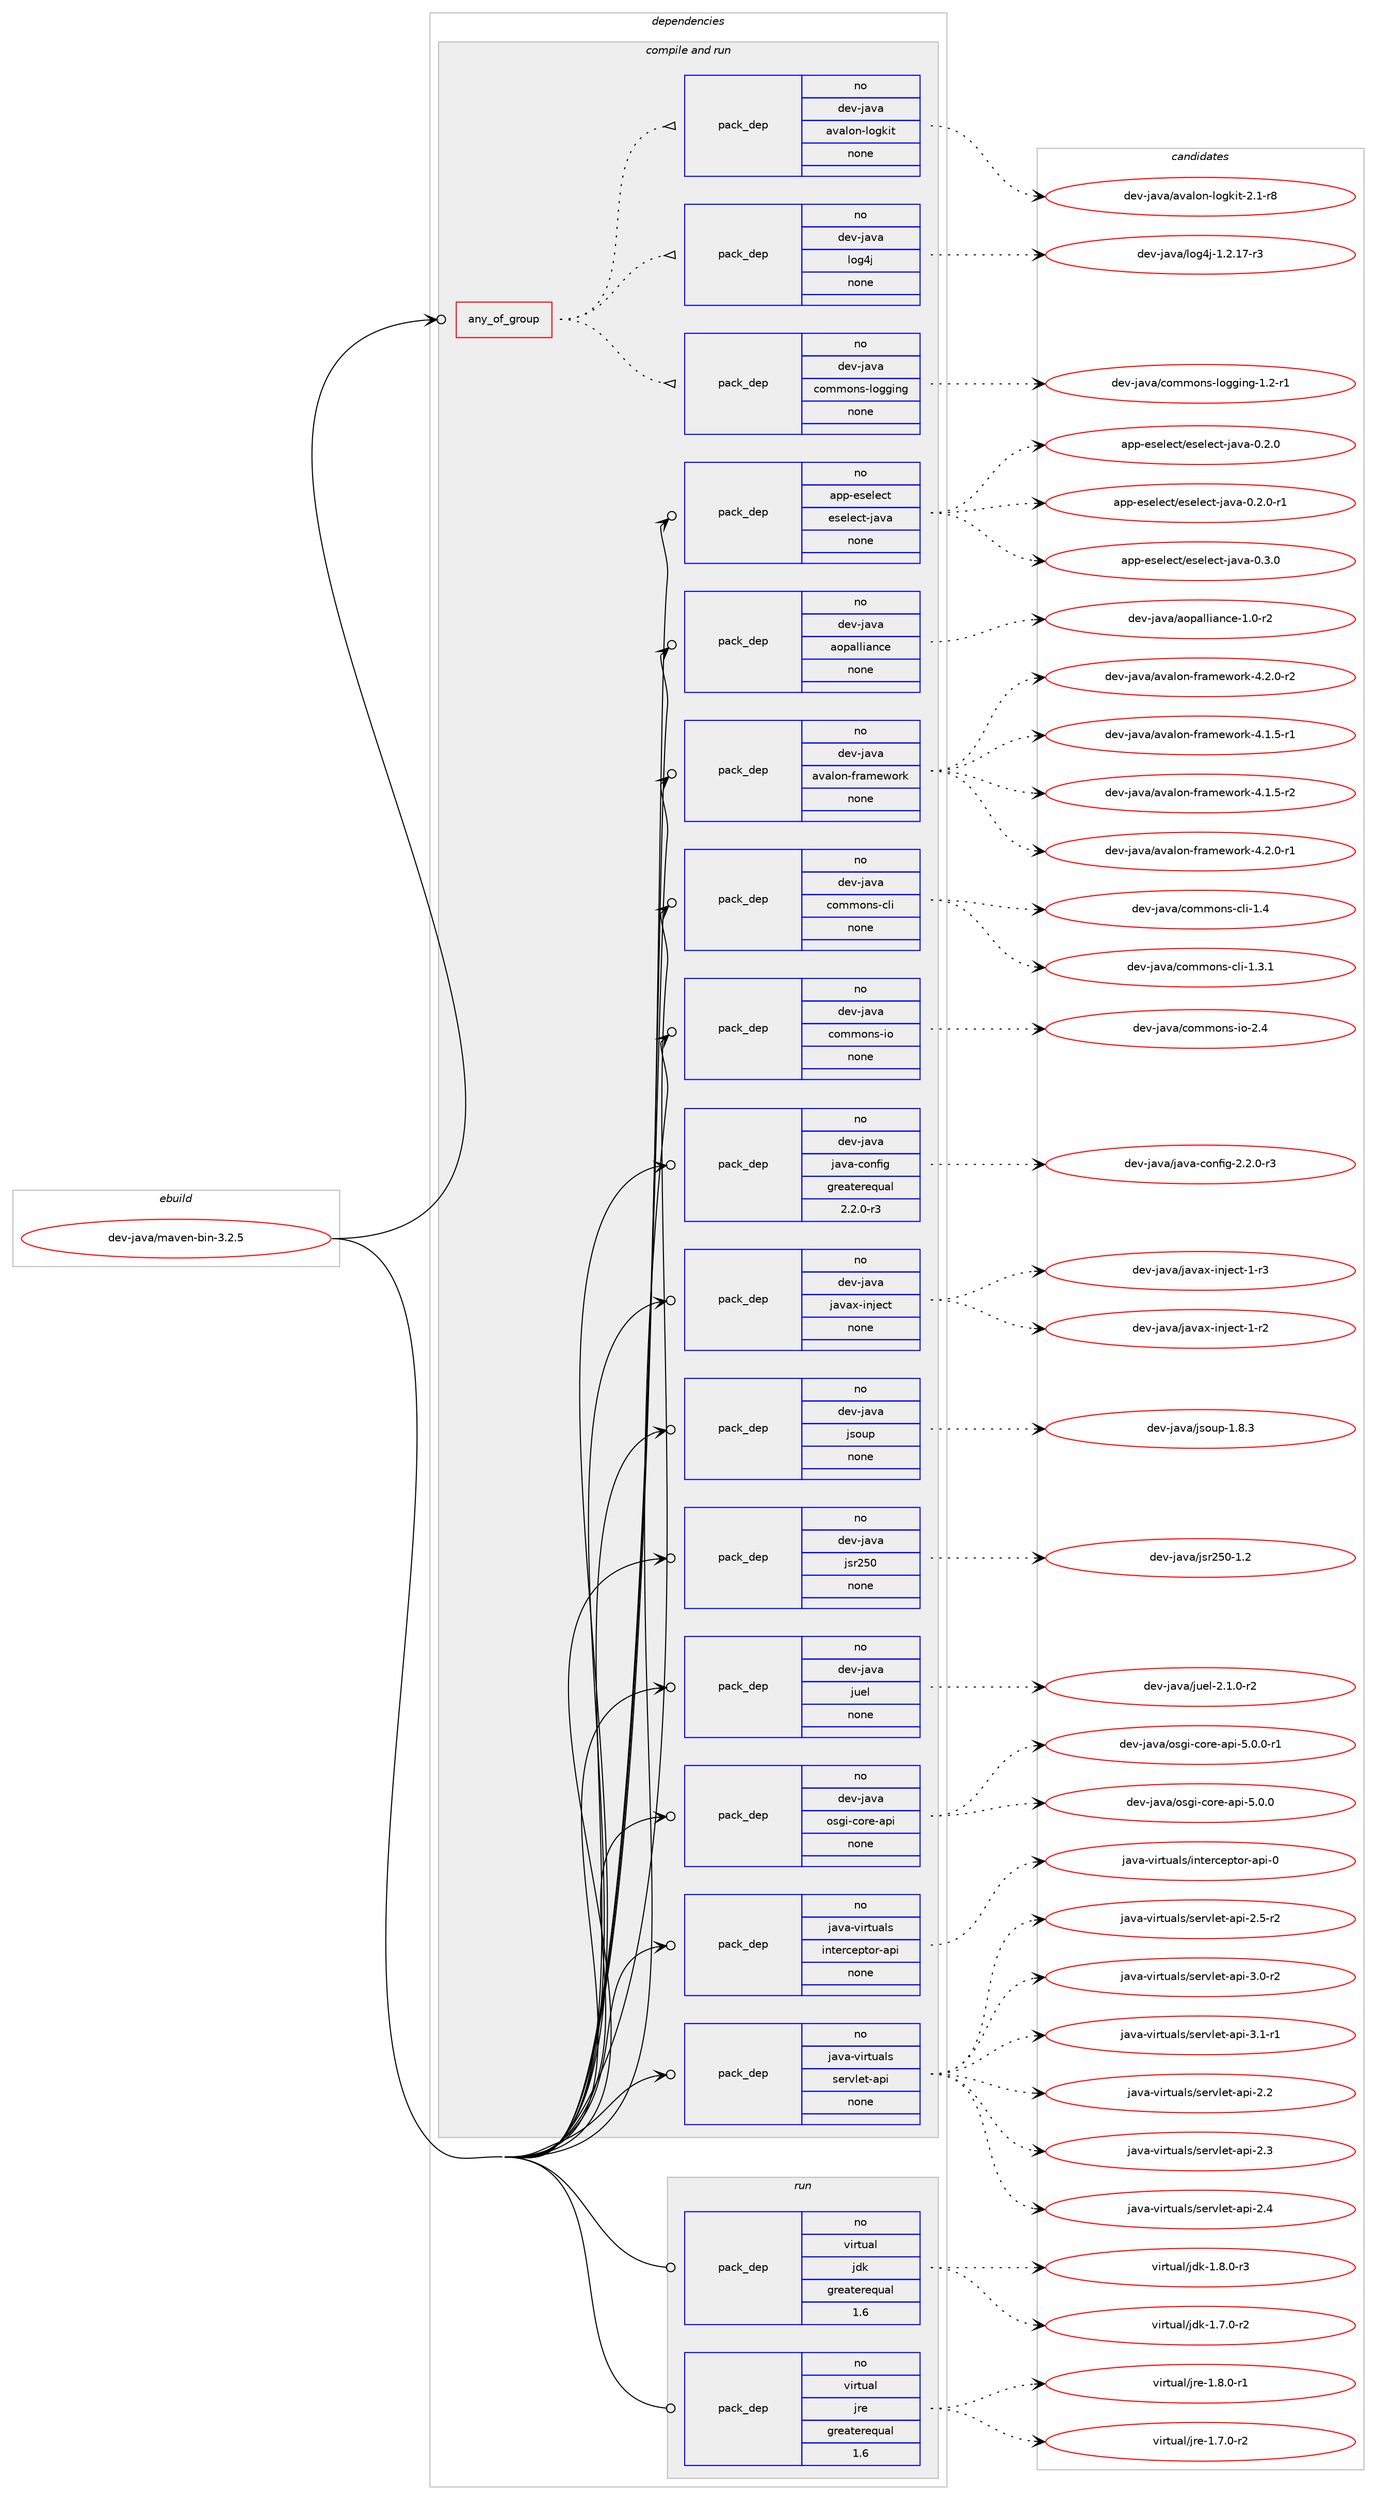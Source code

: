 digraph prolog {

# *************
# Graph options
# *************

newrank=true;
concentrate=true;
compound=true;
graph [rankdir=LR,fontname=Helvetica,fontsize=10,ranksep=1.5];#, ranksep=2.5, nodesep=0.2];
edge  [arrowhead=vee];
node  [fontname=Helvetica,fontsize=10];

# **********
# The ebuild
# **********

subgraph cluster_leftcol {
color=gray;
rank=same;
label=<<i>ebuild</i>>;
id [label="dev-java/maven-bin-3.2.5", color=red, width=4, href="../dev-java/maven-bin-3.2.5.svg"];
}

# ****************
# The dependencies
# ****************

subgraph cluster_midcol {
color=gray;
label=<<i>dependencies</i>>;
subgraph cluster_compile {
fillcolor="#eeeeee";
style=filled;
label=<<i>compile</i>>;
}
subgraph cluster_compileandrun {
fillcolor="#eeeeee";
style=filled;
label=<<i>compile and run</i>>;
subgraph any2998 {
dependency103197 [label=<<TABLE BORDER="0" CELLBORDER="1" CELLSPACING="0" CELLPADDING="4"><TR><TD CELLPADDING="10">any_of_group</TD></TR></TABLE>>, shape=none, color=red];subgraph pack77792 {
dependency103198 [label=<<TABLE BORDER="0" CELLBORDER="1" CELLSPACING="0" CELLPADDING="4" WIDTH="220"><TR><TD ROWSPAN="6" CELLPADDING="30">pack_dep</TD></TR><TR><TD WIDTH="110">no</TD></TR><TR><TD>dev-java</TD></TR><TR><TD>commons-logging</TD></TR><TR><TD>none</TD></TR><TR><TD></TD></TR></TABLE>>, shape=none, color=blue];
}
dependency103197:e -> dependency103198:w [weight=20,style="dotted",arrowhead="oinv"];
subgraph pack77793 {
dependency103199 [label=<<TABLE BORDER="0" CELLBORDER="1" CELLSPACING="0" CELLPADDING="4" WIDTH="220"><TR><TD ROWSPAN="6" CELLPADDING="30">pack_dep</TD></TR><TR><TD WIDTH="110">no</TD></TR><TR><TD>dev-java</TD></TR><TR><TD>log4j</TD></TR><TR><TD>none</TD></TR><TR><TD></TD></TR></TABLE>>, shape=none, color=blue];
}
dependency103197:e -> dependency103199:w [weight=20,style="dotted",arrowhead="oinv"];
subgraph pack77794 {
dependency103200 [label=<<TABLE BORDER="0" CELLBORDER="1" CELLSPACING="0" CELLPADDING="4" WIDTH="220"><TR><TD ROWSPAN="6" CELLPADDING="30">pack_dep</TD></TR><TR><TD WIDTH="110">no</TD></TR><TR><TD>dev-java</TD></TR><TR><TD>avalon-logkit</TD></TR><TR><TD>none</TD></TR><TR><TD></TD></TR></TABLE>>, shape=none, color=blue];
}
dependency103197:e -> dependency103200:w [weight=20,style="dotted",arrowhead="oinv"];
}
id:e -> dependency103197:w [weight=20,style="solid",arrowhead="odotvee"];
subgraph pack77795 {
dependency103201 [label=<<TABLE BORDER="0" CELLBORDER="1" CELLSPACING="0" CELLPADDING="4" WIDTH="220"><TR><TD ROWSPAN="6" CELLPADDING="30">pack_dep</TD></TR><TR><TD WIDTH="110">no</TD></TR><TR><TD>app-eselect</TD></TR><TR><TD>eselect-java</TD></TR><TR><TD>none</TD></TR><TR><TD></TD></TR></TABLE>>, shape=none, color=blue];
}
id:e -> dependency103201:w [weight=20,style="solid",arrowhead="odotvee"];
subgraph pack77796 {
dependency103202 [label=<<TABLE BORDER="0" CELLBORDER="1" CELLSPACING="0" CELLPADDING="4" WIDTH="220"><TR><TD ROWSPAN="6" CELLPADDING="30">pack_dep</TD></TR><TR><TD WIDTH="110">no</TD></TR><TR><TD>dev-java</TD></TR><TR><TD>aopalliance</TD></TR><TR><TD>none</TD></TR><TR><TD></TD></TR></TABLE>>, shape=none, color=blue];
}
id:e -> dependency103202:w [weight=20,style="solid",arrowhead="odotvee"];
subgraph pack77797 {
dependency103203 [label=<<TABLE BORDER="0" CELLBORDER="1" CELLSPACING="0" CELLPADDING="4" WIDTH="220"><TR><TD ROWSPAN="6" CELLPADDING="30">pack_dep</TD></TR><TR><TD WIDTH="110">no</TD></TR><TR><TD>dev-java</TD></TR><TR><TD>avalon-framework</TD></TR><TR><TD>none</TD></TR><TR><TD></TD></TR></TABLE>>, shape=none, color=blue];
}
id:e -> dependency103203:w [weight=20,style="solid",arrowhead="odotvee"];
subgraph pack77798 {
dependency103204 [label=<<TABLE BORDER="0" CELLBORDER="1" CELLSPACING="0" CELLPADDING="4" WIDTH="220"><TR><TD ROWSPAN="6" CELLPADDING="30">pack_dep</TD></TR><TR><TD WIDTH="110">no</TD></TR><TR><TD>dev-java</TD></TR><TR><TD>commons-cli</TD></TR><TR><TD>none</TD></TR><TR><TD></TD></TR></TABLE>>, shape=none, color=blue];
}
id:e -> dependency103204:w [weight=20,style="solid",arrowhead="odotvee"];
subgraph pack77799 {
dependency103205 [label=<<TABLE BORDER="0" CELLBORDER="1" CELLSPACING="0" CELLPADDING="4" WIDTH="220"><TR><TD ROWSPAN="6" CELLPADDING="30">pack_dep</TD></TR><TR><TD WIDTH="110">no</TD></TR><TR><TD>dev-java</TD></TR><TR><TD>commons-io</TD></TR><TR><TD>none</TD></TR><TR><TD></TD></TR></TABLE>>, shape=none, color=blue];
}
id:e -> dependency103205:w [weight=20,style="solid",arrowhead="odotvee"];
subgraph pack77800 {
dependency103206 [label=<<TABLE BORDER="0" CELLBORDER="1" CELLSPACING="0" CELLPADDING="4" WIDTH="220"><TR><TD ROWSPAN="6" CELLPADDING="30">pack_dep</TD></TR><TR><TD WIDTH="110">no</TD></TR><TR><TD>dev-java</TD></TR><TR><TD>java-config</TD></TR><TR><TD>greaterequal</TD></TR><TR><TD>2.2.0-r3</TD></TR></TABLE>>, shape=none, color=blue];
}
id:e -> dependency103206:w [weight=20,style="solid",arrowhead="odotvee"];
subgraph pack77801 {
dependency103207 [label=<<TABLE BORDER="0" CELLBORDER="1" CELLSPACING="0" CELLPADDING="4" WIDTH="220"><TR><TD ROWSPAN="6" CELLPADDING="30">pack_dep</TD></TR><TR><TD WIDTH="110">no</TD></TR><TR><TD>dev-java</TD></TR><TR><TD>javax-inject</TD></TR><TR><TD>none</TD></TR><TR><TD></TD></TR></TABLE>>, shape=none, color=blue];
}
id:e -> dependency103207:w [weight=20,style="solid",arrowhead="odotvee"];
subgraph pack77802 {
dependency103208 [label=<<TABLE BORDER="0" CELLBORDER="1" CELLSPACING="0" CELLPADDING="4" WIDTH="220"><TR><TD ROWSPAN="6" CELLPADDING="30">pack_dep</TD></TR><TR><TD WIDTH="110">no</TD></TR><TR><TD>dev-java</TD></TR><TR><TD>jsoup</TD></TR><TR><TD>none</TD></TR><TR><TD></TD></TR></TABLE>>, shape=none, color=blue];
}
id:e -> dependency103208:w [weight=20,style="solid",arrowhead="odotvee"];
subgraph pack77803 {
dependency103209 [label=<<TABLE BORDER="0" CELLBORDER="1" CELLSPACING="0" CELLPADDING="4" WIDTH="220"><TR><TD ROWSPAN="6" CELLPADDING="30">pack_dep</TD></TR><TR><TD WIDTH="110">no</TD></TR><TR><TD>dev-java</TD></TR><TR><TD>jsr250</TD></TR><TR><TD>none</TD></TR><TR><TD></TD></TR></TABLE>>, shape=none, color=blue];
}
id:e -> dependency103209:w [weight=20,style="solid",arrowhead="odotvee"];
subgraph pack77804 {
dependency103210 [label=<<TABLE BORDER="0" CELLBORDER="1" CELLSPACING="0" CELLPADDING="4" WIDTH="220"><TR><TD ROWSPAN="6" CELLPADDING="30">pack_dep</TD></TR><TR><TD WIDTH="110">no</TD></TR><TR><TD>dev-java</TD></TR><TR><TD>juel</TD></TR><TR><TD>none</TD></TR><TR><TD></TD></TR></TABLE>>, shape=none, color=blue];
}
id:e -> dependency103210:w [weight=20,style="solid",arrowhead="odotvee"];
subgraph pack77805 {
dependency103211 [label=<<TABLE BORDER="0" CELLBORDER="1" CELLSPACING="0" CELLPADDING="4" WIDTH="220"><TR><TD ROWSPAN="6" CELLPADDING="30">pack_dep</TD></TR><TR><TD WIDTH="110">no</TD></TR><TR><TD>dev-java</TD></TR><TR><TD>osgi-core-api</TD></TR><TR><TD>none</TD></TR><TR><TD></TD></TR></TABLE>>, shape=none, color=blue];
}
id:e -> dependency103211:w [weight=20,style="solid",arrowhead="odotvee"];
subgraph pack77806 {
dependency103212 [label=<<TABLE BORDER="0" CELLBORDER="1" CELLSPACING="0" CELLPADDING="4" WIDTH="220"><TR><TD ROWSPAN="6" CELLPADDING="30">pack_dep</TD></TR><TR><TD WIDTH="110">no</TD></TR><TR><TD>java-virtuals</TD></TR><TR><TD>interceptor-api</TD></TR><TR><TD>none</TD></TR><TR><TD></TD></TR></TABLE>>, shape=none, color=blue];
}
id:e -> dependency103212:w [weight=20,style="solid",arrowhead="odotvee"];
subgraph pack77807 {
dependency103213 [label=<<TABLE BORDER="0" CELLBORDER="1" CELLSPACING="0" CELLPADDING="4" WIDTH="220"><TR><TD ROWSPAN="6" CELLPADDING="30">pack_dep</TD></TR><TR><TD WIDTH="110">no</TD></TR><TR><TD>java-virtuals</TD></TR><TR><TD>servlet-api</TD></TR><TR><TD>none</TD></TR><TR><TD></TD></TR></TABLE>>, shape=none, color=blue];
}
id:e -> dependency103213:w [weight=20,style="solid",arrowhead="odotvee"];
}
subgraph cluster_run {
fillcolor="#eeeeee";
style=filled;
label=<<i>run</i>>;
subgraph pack77808 {
dependency103214 [label=<<TABLE BORDER="0" CELLBORDER="1" CELLSPACING="0" CELLPADDING="4" WIDTH="220"><TR><TD ROWSPAN="6" CELLPADDING="30">pack_dep</TD></TR><TR><TD WIDTH="110">no</TD></TR><TR><TD>virtual</TD></TR><TR><TD>jdk</TD></TR><TR><TD>greaterequal</TD></TR><TR><TD>1.6</TD></TR></TABLE>>, shape=none, color=blue];
}
id:e -> dependency103214:w [weight=20,style="solid",arrowhead="odot"];
subgraph pack77809 {
dependency103215 [label=<<TABLE BORDER="0" CELLBORDER="1" CELLSPACING="0" CELLPADDING="4" WIDTH="220"><TR><TD ROWSPAN="6" CELLPADDING="30">pack_dep</TD></TR><TR><TD WIDTH="110">no</TD></TR><TR><TD>virtual</TD></TR><TR><TD>jre</TD></TR><TR><TD>greaterequal</TD></TR><TR><TD>1.6</TD></TR></TABLE>>, shape=none, color=blue];
}
id:e -> dependency103215:w [weight=20,style="solid",arrowhead="odot"];
}
}

# **************
# The candidates
# **************

subgraph cluster_choices {
rank=same;
color=gray;
label=<<i>candidates</i>>;

subgraph choice77792 {
color=black;
nodesep=1;
choice100101118451069711897479911110910911111011545108111103103105110103454946504511449 [label="dev-java/commons-logging-1.2-r1", color=red, width=4,href="../dev-java/commons-logging-1.2-r1.svg"];
dependency103198:e -> choice100101118451069711897479911110910911111011545108111103103105110103454946504511449:w [style=dotted,weight="100"];
}
subgraph choice77793 {
color=black;
nodesep=1;
choice1001011184510697118974710811110352106454946504649554511451 [label="dev-java/log4j-1.2.17-r3", color=red, width=4,href="../dev-java/log4j-1.2.17-r3.svg"];
dependency103199:e -> choice1001011184510697118974710811110352106454946504649554511451:w [style=dotted,weight="100"];
}
subgraph choice77794 {
color=black;
nodesep=1;
choice10010111845106971189747971189710811111045108111103107105116455046494511456 [label="dev-java/avalon-logkit-2.1-r8", color=red, width=4,href="../dev-java/avalon-logkit-2.1-r8.svg"];
dependency103200:e -> choice10010111845106971189747971189710811111045108111103107105116455046494511456:w [style=dotted,weight="100"];
}
subgraph choice77795 {
color=black;
nodesep=1;
choice9711211245101115101108101991164710111510110810199116451069711897454846504648 [label="app-eselect/eselect-java-0.2.0", color=red, width=4,href="../app-eselect/eselect-java-0.2.0.svg"];
choice97112112451011151011081019911647101115101108101991164510697118974548465046484511449 [label="app-eselect/eselect-java-0.2.0-r1", color=red, width=4,href="../app-eselect/eselect-java-0.2.0-r1.svg"];
choice9711211245101115101108101991164710111510110810199116451069711897454846514648 [label="app-eselect/eselect-java-0.3.0", color=red, width=4,href="../app-eselect/eselect-java-0.3.0.svg"];
dependency103201:e -> choice9711211245101115101108101991164710111510110810199116451069711897454846504648:w [style=dotted,weight="100"];
dependency103201:e -> choice97112112451011151011081019911647101115101108101991164510697118974548465046484511449:w [style=dotted,weight="100"];
dependency103201:e -> choice9711211245101115101108101991164710111510110810199116451069711897454846514648:w [style=dotted,weight="100"];
}
subgraph choice77796 {
color=black;
nodesep=1;
choice1001011184510697118974797111112971081081059711099101454946484511450 [label="dev-java/aopalliance-1.0-r2", color=red, width=4,href="../dev-java/aopalliance-1.0-r2.svg"];
dependency103202:e -> choice1001011184510697118974797111112971081081059711099101454946484511450:w [style=dotted,weight="100"];
}
subgraph choice77797 {
color=black;
nodesep=1;
choice10010111845106971189747971189710811111045102114971091011191111141074552464946534511449 [label="dev-java/avalon-framework-4.1.5-r1", color=red, width=4,href="../dev-java/avalon-framework-4.1.5-r1.svg"];
choice10010111845106971189747971189710811111045102114971091011191111141074552464946534511450 [label="dev-java/avalon-framework-4.1.5-r2", color=red, width=4,href="../dev-java/avalon-framework-4.1.5-r2.svg"];
choice10010111845106971189747971189710811111045102114971091011191111141074552465046484511449 [label="dev-java/avalon-framework-4.2.0-r1", color=red, width=4,href="../dev-java/avalon-framework-4.2.0-r1.svg"];
choice10010111845106971189747971189710811111045102114971091011191111141074552465046484511450 [label="dev-java/avalon-framework-4.2.0-r2", color=red, width=4,href="../dev-java/avalon-framework-4.2.0-r2.svg"];
dependency103203:e -> choice10010111845106971189747971189710811111045102114971091011191111141074552464946534511449:w [style=dotted,weight="100"];
dependency103203:e -> choice10010111845106971189747971189710811111045102114971091011191111141074552464946534511450:w [style=dotted,weight="100"];
dependency103203:e -> choice10010111845106971189747971189710811111045102114971091011191111141074552465046484511449:w [style=dotted,weight="100"];
dependency103203:e -> choice10010111845106971189747971189710811111045102114971091011191111141074552465046484511450:w [style=dotted,weight="100"];
}
subgraph choice77798 {
color=black;
nodesep=1;
choice10010111845106971189747991111091091111101154599108105454946514649 [label="dev-java/commons-cli-1.3.1", color=red, width=4,href="../dev-java/commons-cli-1.3.1.svg"];
choice1001011184510697118974799111109109111110115459910810545494652 [label="dev-java/commons-cli-1.4", color=red, width=4,href="../dev-java/commons-cli-1.4.svg"];
dependency103204:e -> choice10010111845106971189747991111091091111101154599108105454946514649:w [style=dotted,weight="100"];
dependency103204:e -> choice1001011184510697118974799111109109111110115459910810545494652:w [style=dotted,weight="100"];
}
subgraph choice77799 {
color=black;
nodesep=1;
choice10010111845106971189747991111091091111101154510511145504652 [label="dev-java/commons-io-2.4", color=red, width=4,href="../dev-java/commons-io-2.4.svg"];
dependency103205:e -> choice10010111845106971189747991111091091111101154510511145504652:w [style=dotted,weight="100"];
}
subgraph choice77800 {
color=black;
nodesep=1;
choice10010111845106971189747106971189745991111101021051034550465046484511451 [label="dev-java/java-config-2.2.0-r3", color=red, width=4,href="../dev-java/java-config-2.2.0-r3.svg"];
dependency103206:e -> choice10010111845106971189747106971189745991111101021051034550465046484511451:w [style=dotted,weight="100"];
}
subgraph choice77801 {
color=black;
nodesep=1;
choice100101118451069711897471069711897120451051101061019911645494511450 [label="dev-java/javax-inject-1-r2", color=red, width=4,href="../dev-java/javax-inject-1-r2.svg"];
choice100101118451069711897471069711897120451051101061019911645494511451 [label="dev-java/javax-inject-1-r3", color=red, width=4,href="../dev-java/javax-inject-1-r3.svg"];
dependency103207:e -> choice100101118451069711897471069711897120451051101061019911645494511450:w [style=dotted,weight="100"];
dependency103207:e -> choice100101118451069711897471069711897120451051101061019911645494511451:w [style=dotted,weight="100"];
}
subgraph choice77802 {
color=black;
nodesep=1;
choice10010111845106971189747106115111117112454946564651 [label="dev-java/jsoup-1.8.3", color=red, width=4,href="../dev-java/jsoup-1.8.3.svg"];
dependency103208:e -> choice10010111845106971189747106115111117112454946564651:w [style=dotted,weight="100"];
}
subgraph choice77803 {
color=black;
nodesep=1;
choice1001011184510697118974710611511450534845494650 [label="dev-java/jsr250-1.2", color=red, width=4,href="../dev-java/jsr250-1.2.svg"];
dependency103209:e -> choice1001011184510697118974710611511450534845494650:w [style=dotted,weight="100"];
}
subgraph choice77804 {
color=black;
nodesep=1;
choice100101118451069711897471061171011084550464946484511450 [label="dev-java/juel-2.1.0-r2", color=red, width=4,href="../dev-java/juel-2.1.0-r2.svg"];
dependency103210:e -> choice100101118451069711897471061171011084550464946484511450:w [style=dotted,weight="100"];
}
subgraph choice77805 {
color=black;
nodesep=1;
choice1001011184510697118974711111510310545991111141014597112105455346484648 [label="dev-java/osgi-core-api-5.0.0", color=red, width=4,href="../dev-java/osgi-core-api-5.0.0.svg"];
choice10010111845106971189747111115103105459911111410145971121054553464846484511449 [label="dev-java/osgi-core-api-5.0.0-r1", color=red, width=4,href="../dev-java/osgi-core-api-5.0.0-r1.svg"];
dependency103211:e -> choice1001011184510697118974711111510310545991111141014597112105455346484648:w [style=dotted,weight="100"];
dependency103211:e -> choice10010111845106971189747111115103105459911111410145971121054553464846484511449:w [style=dotted,weight="100"];
}
subgraph choice77806 {
color=black;
nodesep=1;
choice10697118974511810511411611797108115471051101161011149910111211611111445971121054548 [label="java-virtuals/interceptor-api-0", color=red, width=4,href="../java-virtuals/interceptor-api-0.svg"];
dependency103212:e -> choice10697118974511810511411611797108115471051101161011149910111211611111445971121054548:w [style=dotted,weight="100"];
}
subgraph choice77807 {
color=black;
nodesep=1;
choice1069711897451181051141161179710811547115101114118108101116459711210545504650 [label="java-virtuals/servlet-api-2.2", color=red, width=4,href="../java-virtuals/servlet-api-2.2.svg"];
choice1069711897451181051141161179710811547115101114118108101116459711210545504651 [label="java-virtuals/servlet-api-2.3", color=red, width=4,href="../java-virtuals/servlet-api-2.3.svg"];
choice1069711897451181051141161179710811547115101114118108101116459711210545504652 [label="java-virtuals/servlet-api-2.4", color=red, width=4,href="../java-virtuals/servlet-api-2.4.svg"];
choice10697118974511810511411611797108115471151011141181081011164597112105455046534511450 [label="java-virtuals/servlet-api-2.5-r2", color=red, width=4,href="../java-virtuals/servlet-api-2.5-r2.svg"];
choice10697118974511810511411611797108115471151011141181081011164597112105455146484511450 [label="java-virtuals/servlet-api-3.0-r2", color=red, width=4,href="../java-virtuals/servlet-api-3.0-r2.svg"];
choice10697118974511810511411611797108115471151011141181081011164597112105455146494511449 [label="java-virtuals/servlet-api-3.1-r1", color=red, width=4,href="../java-virtuals/servlet-api-3.1-r1.svg"];
dependency103213:e -> choice1069711897451181051141161179710811547115101114118108101116459711210545504650:w [style=dotted,weight="100"];
dependency103213:e -> choice1069711897451181051141161179710811547115101114118108101116459711210545504651:w [style=dotted,weight="100"];
dependency103213:e -> choice1069711897451181051141161179710811547115101114118108101116459711210545504652:w [style=dotted,weight="100"];
dependency103213:e -> choice10697118974511810511411611797108115471151011141181081011164597112105455046534511450:w [style=dotted,weight="100"];
dependency103213:e -> choice10697118974511810511411611797108115471151011141181081011164597112105455146484511450:w [style=dotted,weight="100"];
dependency103213:e -> choice10697118974511810511411611797108115471151011141181081011164597112105455146494511449:w [style=dotted,weight="100"];
}
subgraph choice77808 {
color=black;
nodesep=1;
choice11810511411611797108471061001074549465546484511450 [label="virtual/jdk-1.7.0-r2", color=red, width=4,href="../virtual/jdk-1.7.0-r2.svg"];
choice11810511411611797108471061001074549465646484511451 [label="virtual/jdk-1.8.0-r3", color=red, width=4,href="../virtual/jdk-1.8.0-r3.svg"];
dependency103214:e -> choice11810511411611797108471061001074549465546484511450:w [style=dotted,weight="100"];
dependency103214:e -> choice11810511411611797108471061001074549465646484511451:w [style=dotted,weight="100"];
}
subgraph choice77809 {
color=black;
nodesep=1;
choice11810511411611797108471061141014549465546484511450 [label="virtual/jre-1.7.0-r2", color=red, width=4,href="../virtual/jre-1.7.0-r2.svg"];
choice11810511411611797108471061141014549465646484511449 [label="virtual/jre-1.8.0-r1", color=red, width=4,href="../virtual/jre-1.8.0-r1.svg"];
dependency103215:e -> choice11810511411611797108471061141014549465546484511450:w [style=dotted,weight="100"];
dependency103215:e -> choice11810511411611797108471061141014549465646484511449:w [style=dotted,weight="100"];
}
}

}
